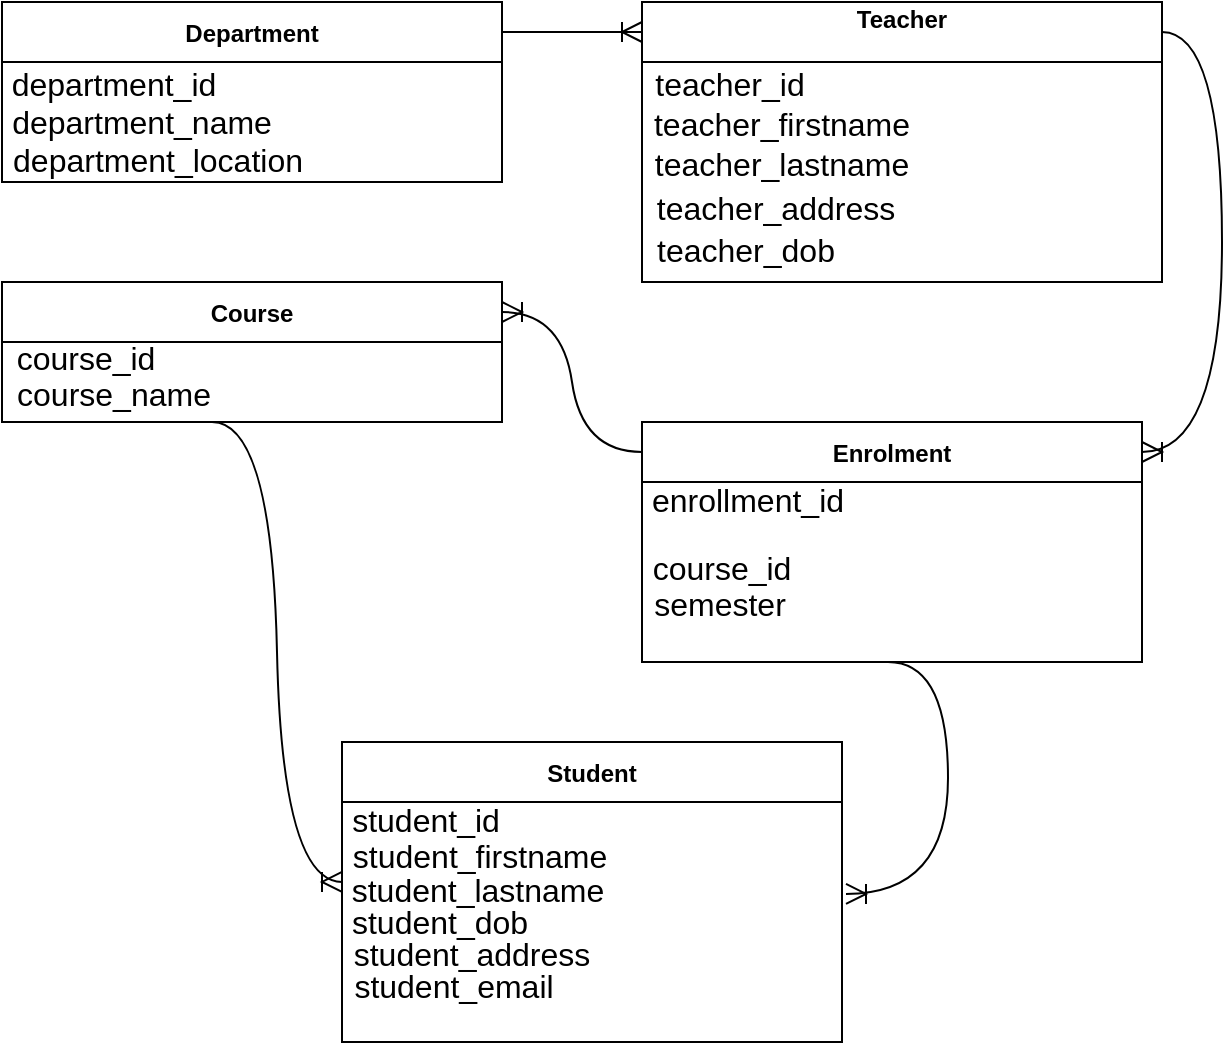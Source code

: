 <mxfile version="23.1.2" type="device">
  <diagram id="R2lEEEUBdFMjLlhIrx00" name="Page-1">
    <mxGraphModel dx="712" dy="828" grid="1" gridSize="10" guides="1" tooltips="1" connect="1" arrows="1" fold="1" page="1" pageScale="1" pageWidth="850" pageHeight="1100" math="0" shadow="0" extFonts="Permanent Marker^https://fonts.googleapis.com/css?family=Permanent+Marker">
      <root>
        <mxCell id="0" />
        <mxCell id="1" parent="0" />
        <mxCell id="4AdipyhfN4XngV5wHGyr-1" value="Teacher&#xa;" style="shape=table;startSize=30;container=1;collapsible=1;childLayout=tableLayout;fixedRows=1;rowLines=0;fontStyle=1;align=center;resizeLast=1;" vertex="1" parent="1">
          <mxGeometry x="430" y="210" width="260" height="30" as="geometry" />
        </mxCell>
        <mxCell id="4AdipyhfN4XngV5wHGyr-2" value="" style="shape=partialRectangle;collapsible=0;dropTarget=0;pointerEvents=0;fillColor=none;points=[[0,0.5],[1,0.5]];portConstraint=eastwest;top=0;left=0;right=0;bottom=0;" vertex="1" visible="0" parent="4AdipyhfN4XngV5wHGyr-1">
          <mxGeometry y="30" width="260" height="30" as="geometry" />
        </mxCell>
        <mxCell id="4AdipyhfN4XngV5wHGyr-3" value="" style="shape=partialRectangle;overflow=hidden;connectable=0;fillColor=none;top=0;left=0;bottom=0;right=0;" vertex="1" parent="4AdipyhfN4XngV5wHGyr-2">
          <mxGeometry width="30" height="30" as="geometry">
            <mxRectangle width="30" height="30" as="alternateBounds" />
          </mxGeometry>
        </mxCell>
        <mxCell id="4AdipyhfN4XngV5wHGyr-4" value="" style="shape=partialRectangle;overflow=hidden;connectable=0;fillColor=none;top=0;left=0;bottom=0;right=0;align=left;spacingLeft=6;" vertex="1" parent="4AdipyhfN4XngV5wHGyr-2">
          <mxGeometry x="30" width="230" height="30" as="geometry">
            <mxRectangle width="230" height="30" as="alternateBounds" />
          </mxGeometry>
        </mxCell>
        <mxCell id="4AdipyhfN4XngV5wHGyr-5" value="Enrolment" style="shape=table;startSize=30;container=1;collapsible=1;childLayout=tableLayout;fixedRows=1;rowLines=0;fontStyle=1;align=center;resizeLast=1;" vertex="1" parent="1">
          <mxGeometry x="430" y="420" width="250" height="30" as="geometry" />
        </mxCell>
        <mxCell id="4AdipyhfN4XngV5wHGyr-6" value="" style="shape=partialRectangle;collapsible=0;dropTarget=0;pointerEvents=0;fillColor=none;points=[[0,0.5],[1,0.5]];portConstraint=eastwest;top=0;left=0;right=0;bottom=1;" vertex="1" visible="0" parent="4AdipyhfN4XngV5wHGyr-5">
          <mxGeometry y="30" width="250" height="30" as="geometry" />
        </mxCell>
        <mxCell id="4AdipyhfN4XngV5wHGyr-7" value="" style="shape=partialRectangle;overflow=hidden;connectable=0;fillColor=none;top=0;left=0;bottom=0;right=0;fontStyle=1;" vertex="1" parent="4AdipyhfN4XngV5wHGyr-6">
          <mxGeometry width="30" height="30" as="geometry">
            <mxRectangle width="30" height="30" as="alternateBounds" />
          </mxGeometry>
        </mxCell>
        <mxCell id="4AdipyhfN4XngV5wHGyr-8" value="" style="shape=partialRectangle;overflow=hidden;connectable=0;fillColor=none;top=0;left=0;bottom=0;right=0;align=left;spacingLeft=6;fontStyle=5;" vertex="1" parent="4AdipyhfN4XngV5wHGyr-6">
          <mxGeometry x="30" width="220" height="30" as="geometry">
            <mxRectangle width="220" height="30" as="alternateBounds" />
          </mxGeometry>
        </mxCell>
        <mxCell id="4AdipyhfN4XngV5wHGyr-9" value="Department" style="shape=table;startSize=30;container=1;collapsible=1;childLayout=tableLayout;fixedRows=1;rowLines=0;fontStyle=1;align=center;resizeLast=1;" vertex="1" parent="1">
          <mxGeometry x="110" y="210" width="250" height="30" as="geometry" />
        </mxCell>
        <mxCell id="4AdipyhfN4XngV5wHGyr-10" value="" style="shape=partialRectangle;collapsible=0;dropTarget=0;pointerEvents=0;fillColor=none;points=[[0,0.5],[1,0.5]];portConstraint=eastwest;top=0;left=0;right=0;bottom=1;" vertex="1" visible="0" parent="4AdipyhfN4XngV5wHGyr-9">
          <mxGeometry y="30" width="250" height="30" as="geometry" />
        </mxCell>
        <mxCell id="4AdipyhfN4XngV5wHGyr-11" value="" style="shape=partialRectangle;overflow=hidden;connectable=0;fillColor=none;top=0;left=0;bottom=0;right=0;fontStyle=1;" vertex="1" parent="4AdipyhfN4XngV5wHGyr-10">
          <mxGeometry width="30" height="30" as="geometry">
            <mxRectangle width="30" height="30" as="alternateBounds" />
          </mxGeometry>
        </mxCell>
        <mxCell id="4AdipyhfN4XngV5wHGyr-12" value="" style="shape=partialRectangle;overflow=hidden;connectable=0;fillColor=none;top=0;left=0;bottom=0;right=0;align=left;spacingLeft=6;fontStyle=5;" vertex="1" parent="4AdipyhfN4XngV5wHGyr-10">
          <mxGeometry x="30" width="220" height="30" as="geometry">
            <mxRectangle width="220" height="30" as="alternateBounds" />
          </mxGeometry>
        </mxCell>
        <mxCell id="4AdipyhfN4XngV5wHGyr-13" value="Student" style="shape=table;startSize=30;container=1;collapsible=1;childLayout=tableLayout;fixedRows=1;rowLines=0;fontStyle=1;align=center;resizeLast=1;" vertex="1" parent="1">
          <mxGeometry x="280" y="580" width="250" height="30" as="geometry" />
        </mxCell>
        <mxCell id="4AdipyhfN4XngV5wHGyr-14" value="" style="shape=partialRectangle;collapsible=0;dropTarget=0;pointerEvents=0;fillColor=none;points=[[0,0.5],[1,0.5]];portConstraint=eastwest;top=0;left=0;right=0;bottom=1;" vertex="1" visible="0" parent="4AdipyhfN4XngV5wHGyr-13">
          <mxGeometry y="30" width="250" height="30" as="geometry" />
        </mxCell>
        <mxCell id="4AdipyhfN4XngV5wHGyr-15" value="" style="shape=partialRectangle;overflow=hidden;connectable=0;fillColor=none;top=0;left=0;bottom=0;right=0;fontStyle=1;" vertex="1" parent="4AdipyhfN4XngV5wHGyr-14">
          <mxGeometry width="30" height="30" as="geometry">
            <mxRectangle width="30" height="30" as="alternateBounds" />
          </mxGeometry>
        </mxCell>
        <mxCell id="4AdipyhfN4XngV5wHGyr-16" value="" style="shape=partialRectangle;overflow=hidden;connectable=0;fillColor=none;top=0;left=0;bottom=0;right=0;align=left;spacingLeft=6;fontStyle=5;" vertex="1" parent="4AdipyhfN4XngV5wHGyr-14">
          <mxGeometry x="30" width="220" height="30" as="geometry">
            <mxRectangle width="220" height="30" as="alternateBounds" />
          </mxGeometry>
        </mxCell>
        <mxCell id="4AdipyhfN4XngV5wHGyr-17" value="Course" style="shape=table;startSize=30;container=1;collapsible=1;childLayout=tableLayout;fixedRows=1;rowLines=0;fontStyle=1;align=center;resizeLast=1;" vertex="1" parent="1">
          <mxGeometry x="110" y="350" width="250" height="30" as="geometry" />
        </mxCell>
        <mxCell id="4AdipyhfN4XngV5wHGyr-18" value="" style="shape=partialRectangle;collapsible=0;dropTarget=0;pointerEvents=0;fillColor=none;points=[[0,0.5],[1,0.5]];portConstraint=eastwest;top=0;left=0;right=0;bottom=1;" vertex="1" visible="0" parent="4AdipyhfN4XngV5wHGyr-17">
          <mxGeometry y="30" width="250" height="30" as="geometry" />
        </mxCell>
        <mxCell id="4AdipyhfN4XngV5wHGyr-19" value="" style="shape=partialRectangle;overflow=hidden;connectable=0;fillColor=none;top=0;left=0;bottom=0;right=0;fontStyle=1;" vertex="1" parent="4AdipyhfN4XngV5wHGyr-18">
          <mxGeometry width="30" height="30" as="geometry">
            <mxRectangle width="30" height="30" as="alternateBounds" />
          </mxGeometry>
        </mxCell>
        <mxCell id="4AdipyhfN4XngV5wHGyr-20" value="" style="shape=partialRectangle;overflow=hidden;connectable=0;fillColor=none;top=0;left=0;bottom=0;right=0;align=left;spacingLeft=6;fontStyle=5;" vertex="1" parent="4AdipyhfN4XngV5wHGyr-18">
          <mxGeometry x="30" width="220" height="30" as="geometry">
            <mxRectangle width="220" height="30" as="alternateBounds" />
          </mxGeometry>
        </mxCell>
        <mxCell id="4AdipyhfN4XngV5wHGyr-21" value="" style="edgeStyle=entityRelationEdgeStyle;fontSize=12;html=1;endArrow=ERoneToMany;rounded=0;curved=1;startSize=8;endSize=8;entryX=1;entryY=0.5;entryDx=0;entryDy=0;" edge="1" parent="1" source="4AdipyhfN4XngV5wHGyr-1" target="4AdipyhfN4XngV5wHGyr-5">
          <mxGeometry width="100" height="100" relative="1" as="geometry">
            <mxPoint x="552.5" y="240" as="sourcePoint" />
            <mxPoint x="557.5" y="310" as="targetPoint" />
            <Array as="points">
              <mxPoint x="632.5" y="280" />
              <mxPoint x="332.5" y="250" />
              <mxPoint x="402.5" y="250" />
              <mxPoint x="362.5" y="250" />
              <mxPoint x="472.5" y="320" />
              <mxPoint x="612.5" y="300" />
              <mxPoint x="662.5" y="230" />
            </Array>
          </mxGeometry>
        </mxCell>
        <mxCell id="4AdipyhfN4XngV5wHGyr-23" value="" style="edgeStyle=entityRelationEdgeStyle;fontSize=12;html=1;endArrow=ERoneToMany;rounded=0;curved=1;startSize=8;endSize=8;entryX=0;entryY=0.5;entryDx=0;entryDy=0;" edge="1" parent="1" source="4AdipyhfN4XngV5wHGyr-9" target="4AdipyhfN4XngV5wHGyr-1">
          <mxGeometry width="100" height="100" relative="1" as="geometry">
            <mxPoint x="370" y="230" as="sourcePoint" />
            <mxPoint x="370" y="297" as="targetPoint" />
          </mxGeometry>
        </mxCell>
        <mxCell id="4AdipyhfN4XngV5wHGyr-24" value="" style="edgeStyle=entityRelationEdgeStyle;fontSize=12;html=1;endArrow=ERoneToMany;rounded=0;curved=1;startSize=8;endSize=8;entryX=1;entryY=0.5;entryDx=0;entryDy=0;exitX=0;exitY=0.5;exitDx=0;exitDy=0;" edge="1" parent="1" source="4AdipyhfN4XngV5wHGyr-5" target="4AdipyhfN4XngV5wHGyr-17">
          <mxGeometry width="100" height="100" relative="1" as="geometry">
            <mxPoint x="382" y="360" as="sourcePoint" />
            <mxPoint x="390" y="427" as="targetPoint" />
          </mxGeometry>
        </mxCell>
        <mxCell id="4AdipyhfN4XngV5wHGyr-27" value="&lt;br&gt;&lt;br&gt;" style="rounded=0;whiteSpace=wrap;html=1;fontSize=16;" vertex="1" parent="1">
          <mxGeometry x="110" y="240" width="250" height="60" as="geometry" />
        </mxCell>
        <mxCell id="4AdipyhfN4XngV5wHGyr-28" value="" style="rounded=0;whiteSpace=wrap;html=1;fontSize=16;" vertex="1" parent="1">
          <mxGeometry x="430" y="240" width="260" height="110" as="geometry" />
        </mxCell>
        <mxCell id="4AdipyhfN4XngV5wHGyr-29" value="" style="rounded=0;whiteSpace=wrap;html=1;fontSize=16;" vertex="1" parent="1">
          <mxGeometry x="430" y="450" width="250" height="90" as="geometry" />
        </mxCell>
        <mxCell id="4AdipyhfN4XngV5wHGyr-30" value="" style="rounded=0;whiteSpace=wrap;html=1;fontSize=16;" vertex="1" parent="1">
          <mxGeometry x="110" y="380" width="250" height="40" as="geometry" />
        </mxCell>
        <mxCell id="4AdipyhfN4XngV5wHGyr-31" value="" style="rounded=0;whiteSpace=wrap;html=1;fontSize=16;" vertex="1" parent="1">
          <mxGeometry x="280" y="610" width="250" height="120" as="geometry" />
        </mxCell>
        <mxCell id="4AdipyhfN4XngV5wHGyr-32" value="department_id" style="text;html=1;strokeColor=none;fillColor=none;align=center;verticalAlign=middle;whiteSpace=wrap;rounded=0;fontSize=16;" vertex="1" parent="1">
          <mxGeometry x="136" y="236" width="60" height="30" as="geometry" />
        </mxCell>
        <mxCell id="4AdipyhfN4XngV5wHGyr-33" value="department_name" style="text;html=1;strokeColor=none;fillColor=none;align=center;verticalAlign=middle;whiteSpace=wrap;rounded=0;fontSize=16;" vertex="1" parent="1">
          <mxGeometry x="150" y="255" width="60" height="30" as="geometry" />
        </mxCell>
        <mxCell id="4AdipyhfN4XngV5wHGyr-34" value="department_location" style="text;html=1;strokeColor=none;fillColor=none;align=center;verticalAlign=middle;whiteSpace=wrap;rounded=0;fontSize=16;" vertex="1" parent="1">
          <mxGeometry x="158" y="274" width="60" height="30" as="geometry" />
        </mxCell>
        <mxCell id="4AdipyhfN4XngV5wHGyr-35" value="teacher_id" style="text;html=1;strokeColor=none;fillColor=none;align=center;verticalAlign=middle;whiteSpace=wrap;rounded=0;fontSize=16;" vertex="1" parent="1">
          <mxGeometry x="444" y="236" width="60" height="30" as="geometry" />
        </mxCell>
        <mxCell id="4AdipyhfN4XngV5wHGyr-36" value="teacher_firstname" style="text;html=1;strokeColor=none;fillColor=none;align=center;verticalAlign=middle;whiteSpace=wrap;rounded=0;fontSize=16;" vertex="1" parent="1">
          <mxGeometry x="470" y="256" width="60" height="30" as="geometry" />
        </mxCell>
        <mxCell id="4AdipyhfN4XngV5wHGyr-37" value="teacher_lastname" style="text;html=1;strokeColor=none;fillColor=none;align=center;verticalAlign=middle;whiteSpace=wrap;rounded=0;fontSize=16;" vertex="1" parent="1">
          <mxGeometry x="470" y="276" width="60" height="30" as="geometry" />
        </mxCell>
        <mxCell id="4AdipyhfN4XngV5wHGyr-41" value="enrollment_id" style="text;html=1;strokeColor=none;fillColor=none;align=center;verticalAlign=middle;whiteSpace=wrap;rounded=0;fontSize=16;" vertex="1" parent="1">
          <mxGeometry x="453" y="444" width="60" height="30" as="geometry" />
        </mxCell>
        <mxCell id="4AdipyhfN4XngV5wHGyr-42" value="course_id" style="text;html=1;strokeColor=none;fillColor=none;align=center;verticalAlign=middle;whiteSpace=wrap;rounded=0;fontSize=16;" vertex="1" parent="1">
          <mxGeometry x="440" y="478" width="60" height="30" as="geometry" />
        </mxCell>
        <mxCell id="4AdipyhfN4XngV5wHGyr-44" value="semester" style="text;html=1;strokeColor=none;fillColor=none;align=center;verticalAlign=middle;whiteSpace=wrap;rounded=0;fontSize=16;" vertex="1" parent="1">
          <mxGeometry x="439" y="496" width="60" height="30" as="geometry" />
        </mxCell>
        <mxCell id="4AdipyhfN4XngV5wHGyr-45" value="course_id" style="text;html=1;strokeColor=none;fillColor=none;align=center;verticalAlign=middle;whiteSpace=wrap;rounded=0;fontSize=16;" vertex="1" parent="1">
          <mxGeometry x="122" y="373" width="60" height="30" as="geometry" />
        </mxCell>
        <mxCell id="4AdipyhfN4XngV5wHGyr-47" value="course_name" style="text;html=1;strokeColor=none;fillColor=none;align=center;verticalAlign=middle;whiteSpace=wrap;rounded=0;fontSize=16;" vertex="1" parent="1">
          <mxGeometry x="136" y="391" width="60" height="30" as="geometry" />
        </mxCell>
        <mxCell id="4AdipyhfN4XngV5wHGyr-49" value="student_id" style="text;html=1;strokeColor=none;fillColor=none;align=center;verticalAlign=middle;whiteSpace=wrap;rounded=0;fontSize=16;" vertex="1" parent="1">
          <mxGeometry x="292" y="604" width="60" height="30" as="geometry" />
        </mxCell>
        <mxCell id="4AdipyhfN4XngV5wHGyr-50" value="student_firstname" style="text;html=1;strokeColor=none;fillColor=none;align=center;verticalAlign=middle;whiteSpace=wrap;rounded=0;fontSize=16;" vertex="1" parent="1">
          <mxGeometry x="319" y="622" width="60" height="30" as="geometry" />
        </mxCell>
        <mxCell id="4AdipyhfN4XngV5wHGyr-51" value="student_lastname" style="text;html=1;strokeColor=none;fillColor=none;align=center;verticalAlign=middle;whiteSpace=wrap;rounded=0;fontSize=16;" vertex="1" parent="1">
          <mxGeometry x="318" y="639" width="60" height="30" as="geometry" />
        </mxCell>
        <mxCell id="4AdipyhfN4XngV5wHGyr-52" value="student_email" style="text;html=1;strokeColor=none;fillColor=none;align=center;verticalAlign=middle;whiteSpace=wrap;rounded=0;fontSize=16;" vertex="1" parent="1">
          <mxGeometry x="306" y="687" width="60" height="30" as="geometry" />
        </mxCell>
        <mxCell id="4AdipyhfN4XngV5wHGyr-53" value="student_dob" style="text;html=1;strokeColor=none;fillColor=none;align=center;verticalAlign=middle;whiteSpace=wrap;rounded=0;fontSize=16;" vertex="1" parent="1">
          <mxGeometry x="299" y="655" width="60" height="30" as="geometry" />
        </mxCell>
        <mxCell id="4AdipyhfN4XngV5wHGyr-54" value="student_address" style="text;html=1;strokeColor=none;fillColor=none;align=center;verticalAlign=middle;whiteSpace=wrap;rounded=0;fontSize=16;" vertex="1" parent="1">
          <mxGeometry x="315" y="671" width="60" height="30" as="geometry" />
        </mxCell>
        <mxCell id="4AdipyhfN4XngV5wHGyr-57" value="teacher_address" style="text;html=1;strokeColor=none;fillColor=none;align=center;verticalAlign=middle;whiteSpace=wrap;rounded=0;fontSize=16;" vertex="1" parent="1">
          <mxGeometry x="467" y="298" width="60" height="30" as="geometry" />
        </mxCell>
        <mxCell id="4AdipyhfN4XngV5wHGyr-58" value="teacher_dob" style="text;html=1;strokeColor=none;fillColor=none;align=center;verticalAlign=middle;whiteSpace=wrap;rounded=0;fontSize=16;" vertex="1" parent="1">
          <mxGeometry x="452" y="319" width="60" height="30" as="geometry" />
        </mxCell>
        <mxCell id="4AdipyhfN4XngV5wHGyr-59" value="" style="edgeStyle=entityRelationEdgeStyle;fontSize=12;html=1;endArrow=ERoneToMany;rounded=0;curved=1;startSize=8;endSize=8;entryX=1.008;entryY=0.383;entryDx=0;entryDy=0;entryPerimeter=0;" edge="1" parent="1" target="4AdipyhfN4XngV5wHGyr-31">
          <mxGeometry width="100" height="100" relative="1" as="geometry">
            <mxPoint x="553" y="540" as="sourcePoint" />
            <mxPoint x="543" y="750" as="targetPoint" />
            <Array as="points">
              <mxPoint x="495.5" y="595" />
              <mxPoint x="195.5" y="565" />
              <mxPoint x="265.5" y="565" />
              <mxPoint x="225.5" y="565" />
              <mxPoint x="335.5" y="635" />
              <mxPoint x="475.5" y="615" />
              <mxPoint x="525.5" y="545" />
            </Array>
          </mxGeometry>
        </mxCell>
        <mxCell id="4AdipyhfN4XngV5wHGyr-60" value="" style="edgeStyle=entityRelationEdgeStyle;fontSize=12;html=1;endArrow=ERoneToMany;rounded=0;curved=1;startSize=8;endSize=8;entryX=0;entryY=0.333;entryDx=0;entryDy=0;exitX=0.42;exitY=1;exitDx=0;exitDy=0;exitPerimeter=0;entryPerimeter=0;" edge="1" parent="1" source="4AdipyhfN4XngV5wHGyr-30" target="4AdipyhfN4XngV5wHGyr-31">
          <mxGeometry width="100" height="100" relative="1" as="geometry">
            <mxPoint x="150" y="600" as="sourcePoint" />
            <mxPoint x="140" y="810" as="targetPoint" />
            <Array as="points">
              <mxPoint x="92.5" y="655" />
              <mxPoint x="-207.5" y="625" />
              <mxPoint x="-137.5" y="625" />
              <mxPoint x="-177.5" y="625" />
              <mxPoint x="-67.5" y="695" />
              <mxPoint x="72.5" y="675" />
              <mxPoint x="122.5" y="605" />
            </Array>
          </mxGeometry>
        </mxCell>
      </root>
    </mxGraphModel>
  </diagram>
</mxfile>
